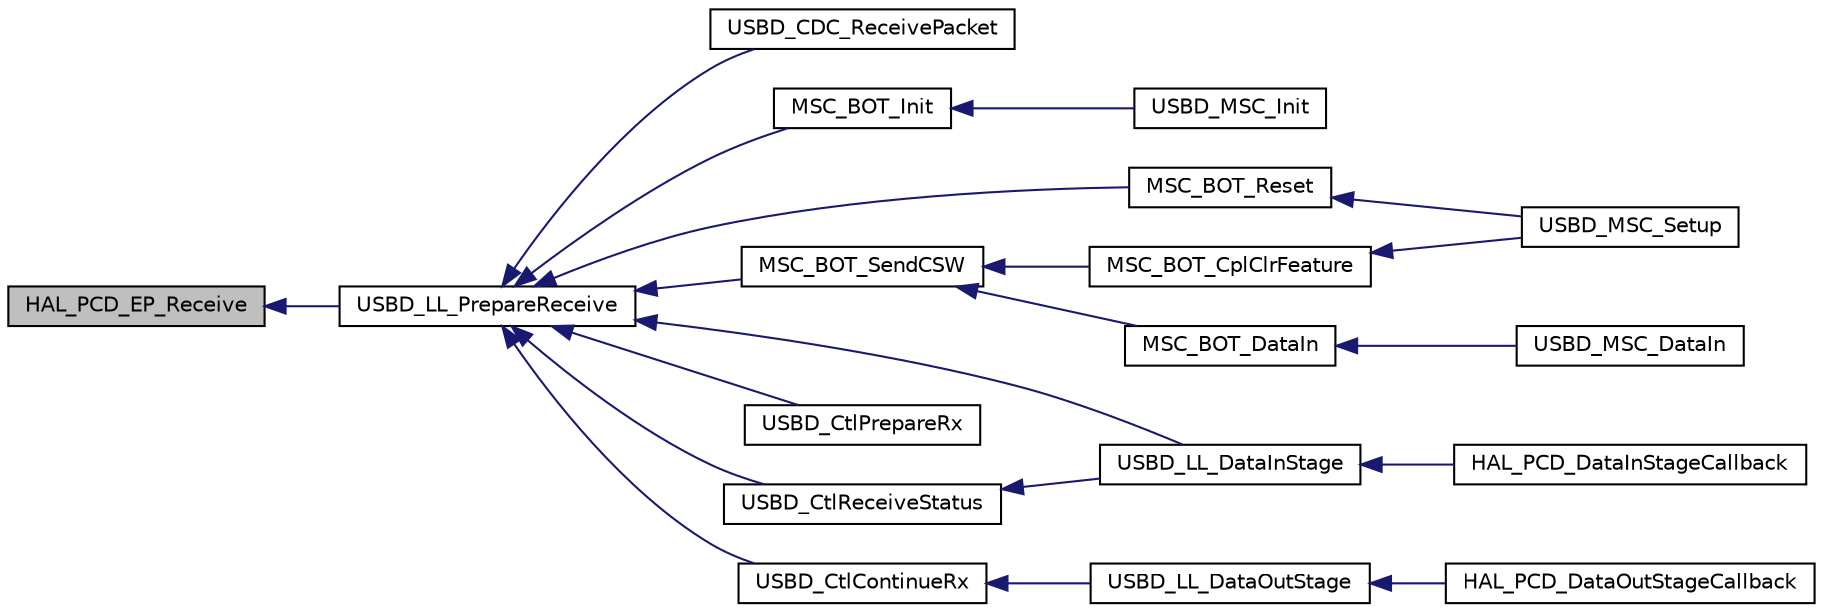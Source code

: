 digraph "HAL_PCD_EP_Receive"
{
  edge [fontname="Helvetica",fontsize="10",labelfontname="Helvetica",labelfontsize="10"];
  node [fontname="Helvetica",fontsize="10",shape=record];
  rankdir="LR";
  Node37 [label="HAL_PCD_EP_Receive",height=0.2,width=0.4,color="black", fillcolor="grey75", style="filled", fontcolor="black"];
  Node37 -> Node38 [dir="back",color="midnightblue",fontsize="10",style="solid",fontname="Helvetica"];
  Node38 [label="USBD_LL_PrepareReceive",height=0.2,width=0.4,color="black", fillcolor="white", style="filled",URL="$group___u_s_b_d___c_o_r_e___exported___functions_prototype.html#ga259b00707b333065b66be515dd019428",tooltip="Prepares an endpoint for reception. "];
  Node38 -> Node39 [dir="back",color="midnightblue",fontsize="10",style="solid",fontname="Helvetica"];
  Node39 [label="USBD_CDC_ReceivePacket",height=0.2,width=0.4,color="black", fillcolor="white", style="filled",URL="$group___u_s_b_d___c_d_c___private___functions.html#ga55dff87863e1c76fd1139016da75903c",tooltip="USBD_CDC_ReceivePacket prepare OUT Endpoint for reception. "];
  Node38 -> Node40 [dir="back",color="midnightblue",fontsize="10",style="solid",fontname="Helvetica"];
  Node40 [label="MSC_BOT_Init",height=0.2,width=0.4,color="black", fillcolor="white", style="filled",URL="$group___m_s_c___b_o_t___private___functions.html#ga72d092a9c1f743f9b0e2a998baa2360e",tooltip="MSC_BOT_Init Initialize the BOT Process. "];
  Node40 -> Node41 [dir="back",color="midnightblue",fontsize="10",style="solid",fontname="Helvetica"];
  Node41 [label="USBD_MSC_Init",height=0.2,width=0.4,color="black", fillcolor="white", style="filled",URL="$group___m_s_c___c_o_r_e___private___functions.html#gafe6062fbb86344c0d4339601d2fe0de1",tooltip="USBD_MSC_Init Initialize the mass storage configuration. "];
  Node38 -> Node42 [dir="back",color="midnightblue",fontsize="10",style="solid",fontname="Helvetica"];
  Node42 [label="MSC_BOT_Reset",height=0.2,width=0.4,color="black", fillcolor="white", style="filled",URL="$group___m_s_c___b_o_t___private___functions.html#ga1fba81bdadbc5c07718d0cb30258a577",tooltip="MSC_BOT_Reset Reset the BOT Machine. "];
  Node42 -> Node43 [dir="back",color="midnightblue",fontsize="10",style="solid",fontname="Helvetica"];
  Node43 [label="USBD_MSC_Setup",height=0.2,width=0.4,color="black", fillcolor="white", style="filled",URL="$group___m_s_c___c_o_r_e___private___functions.html#gaf7c2344d42242f52ce4e1f9d68c7b0b9",tooltip="USBD_MSC_Setup Handle the MSC specific requests. "];
  Node38 -> Node44 [dir="back",color="midnightblue",fontsize="10",style="solid",fontname="Helvetica"];
  Node44 [label="MSC_BOT_SendCSW",height=0.2,width=0.4,color="black", fillcolor="white", style="filled",URL="$group___m_s_c___b_o_t___private___functions.html#gaaa2676ffcc7ca9a34ec85395cd3ead9e",tooltip="MSC_BOT_SendCSW Send the Command Status Wrapper. "];
  Node44 -> Node45 [dir="back",color="midnightblue",fontsize="10",style="solid",fontname="Helvetica"];
  Node45 [label="MSC_BOT_DataIn",height=0.2,width=0.4,color="black", fillcolor="white", style="filled",URL="$group___m_s_c___b_o_t___private___functions.html#ga6e6e6d34395fe9d5bb1438e38aa88ae5",tooltip="MSC_BOT_DataIn Handle BOT IN data stage. "];
  Node45 -> Node46 [dir="back",color="midnightblue",fontsize="10",style="solid",fontname="Helvetica"];
  Node46 [label="USBD_MSC_DataIn",height=0.2,width=0.4,color="black", fillcolor="white", style="filled",URL="$group___m_s_c___c_o_r_e___private___functions.html#ga5e8efa4e702c828c2c4f9af58d0447fd",tooltip="USBD_MSC_DataIn handle data IN Stage. "];
  Node44 -> Node47 [dir="back",color="midnightblue",fontsize="10",style="solid",fontname="Helvetica"];
  Node47 [label="MSC_BOT_CplClrFeature",height=0.2,width=0.4,color="black", fillcolor="white", style="filled",URL="$group___m_s_c___b_o_t___private___functions.html#gae59234b7fe768ccdf5294ddfc5abc757",tooltip="MSC_BOT_CplClrFeature Complete the clear feature request. "];
  Node47 -> Node43 [dir="back",color="midnightblue",fontsize="10",style="solid",fontname="Helvetica"];
  Node38 -> Node48 [dir="back",color="midnightblue",fontsize="10",style="solid",fontname="Helvetica"];
  Node48 [label="USBD_LL_DataInStage",height=0.2,width=0.4,color="black", fillcolor="white", style="filled",URL="$group___u_s_b_d___c_o_r_e___private___functions.html#ga09597f0a303e0148d9f291477f7c4439",tooltip="USBD_DataInStage Handle data in stage. "];
  Node48 -> Node49 [dir="back",color="midnightblue",fontsize="10",style="solid",fontname="Helvetica"];
  Node49 [label="HAL_PCD_DataInStageCallback",height=0.2,width=0.4,color="black", fillcolor="white", style="filled",URL="$group___p_c_d___exported___functions___group2.html#ga1679f5c50539a3dfca1391557e7a757b",tooltip="DataIn Stage callback. "];
  Node38 -> Node50 [dir="back",color="midnightblue",fontsize="10",style="solid",fontname="Helvetica"];
  Node50 [label="USBD_CtlPrepareRx",height=0.2,width=0.4,color="black", fillcolor="white", style="filled",URL="$group___u_s_b_d___i_o_r_e_q___private___functions.html#gabe067dfaa82139b6d3acf5f8cdd5fc91",tooltip="USBD_CtlPrepareRx receive data on the ctl pipe. "];
  Node38 -> Node51 [dir="back",color="midnightblue",fontsize="10",style="solid",fontname="Helvetica"];
  Node51 [label="USBD_CtlContinueRx",height=0.2,width=0.4,color="black", fillcolor="white", style="filled",URL="$group___u_s_b_d___i_o_r_e_q___private___functions.html#gaf6cabd5a8d9d527cf6aa64915abb7f2b",tooltip="USBD_CtlContinueRx continue receive data on the ctl pipe. "];
  Node51 -> Node52 [dir="back",color="midnightblue",fontsize="10",style="solid",fontname="Helvetica"];
  Node52 [label="USBD_LL_DataOutStage",height=0.2,width=0.4,color="black", fillcolor="white", style="filled",URL="$group___u_s_b_d___c_o_r_e___private___functions.html#ga1ab0439714328647692719a2b1c9e689",tooltip="USBD_DataOutStage Handle data OUT stage. "];
  Node52 -> Node53 [dir="back",color="midnightblue",fontsize="10",style="solid",fontname="Helvetica"];
  Node53 [label="HAL_PCD_DataOutStageCallback",height=0.2,width=0.4,color="black", fillcolor="white", style="filled",URL="$group___p_c_d___exported___functions___group2.html#ga2f1ac834d9677dcae7d8973828f81149",tooltip="DataOut Stage callback. "];
  Node38 -> Node54 [dir="back",color="midnightblue",fontsize="10",style="solid",fontname="Helvetica"];
  Node54 [label="USBD_CtlReceiveStatus",height=0.2,width=0.4,color="black", fillcolor="white", style="filled",URL="$group___u_s_b_d___i_o_r_e_q___private___functions.html#gad5e847f89ca67a6b2154a72d0aa25e9a",tooltip="USBD_CtlReceiveStatus receive zero lzngth packet on the ctl pipe. "];
  Node54 -> Node48 [dir="back",color="midnightblue",fontsize="10",style="solid",fontname="Helvetica"];
}

